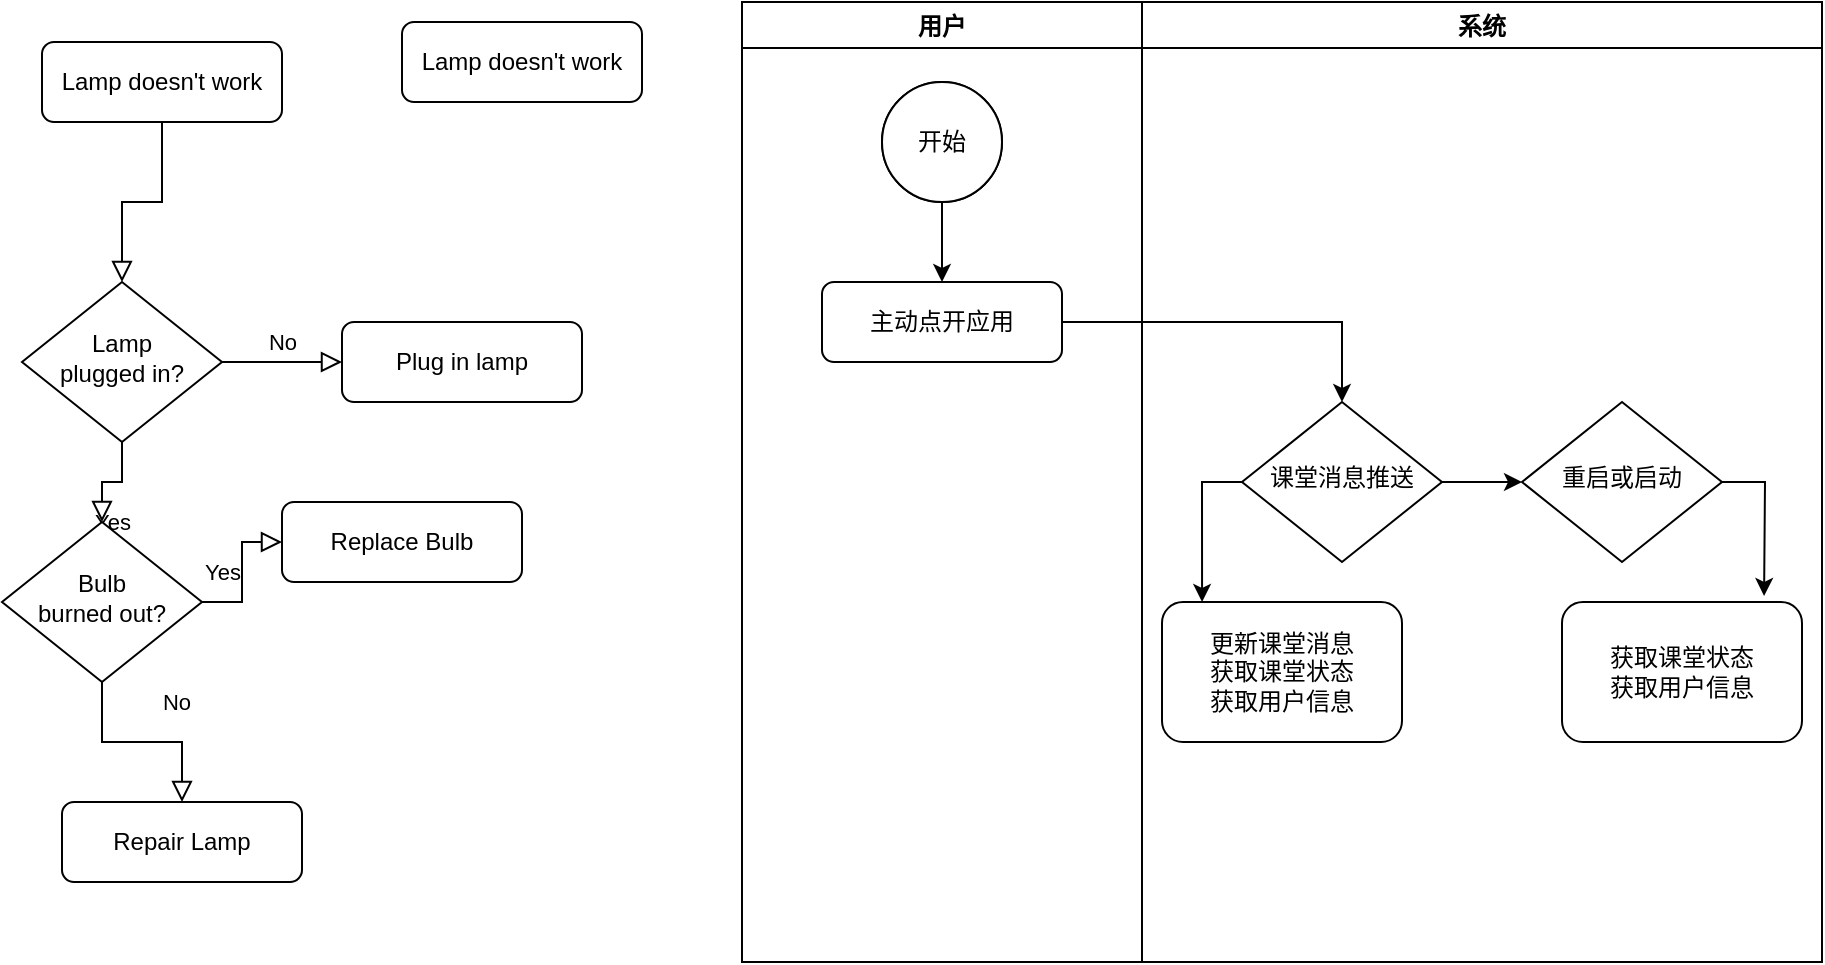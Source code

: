 <mxfile version="15.7.3" type="github">
  <diagram id="C5RBs43oDa-KdzZeNtuy" name="Page-1">
    <mxGraphModel dx="1038" dy="536" grid="1" gridSize="10" guides="1" tooltips="1" connect="1" arrows="1" fold="1" page="1" pageScale="1" pageWidth="827" pageHeight="1169" math="0" shadow="0">
      <root>
        <mxCell id="WIyWlLk6GJQsqaUBKTNV-0" />
        <mxCell id="WIyWlLk6GJQsqaUBKTNV-1" parent="WIyWlLk6GJQsqaUBKTNV-0" />
        <mxCell id="WIyWlLk6GJQsqaUBKTNV-2" value="" style="rounded=0;html=1;jettySize=auto;orthogonalLoop=1;fontSize=11;endArrow=block;endFill=0;endSize=8;strokeWidth=1;shadow=0;labelBackgroundColor=none;edgeStyle=orthogonalEdgeStyle;" parent="WIyWlLk6GJQsqaUBKTNV-1" source="WIyWlLk6GJQsqaUBKTNV-3" target="WIyWlLk6GJQsqaUBKTNV-6" edge="1">
          <mxGeometry relative="1" as="geometry" />
        </mxCell>
        <mxCell id="WIyWlLk6GJQsqaUBKTNV-3" value="Lamp doesn&#39;t work" style="rounded=1;whiteSpace=wrap;html=1;fontSize=12;glass=0;strokeWidth=1;shadow=0;" parent="WIyWlLk6GJQsqaUBKTNV-1" vertex="1">
          <mxGeometry x="50" y="60" width="120" height="40" as="geometry" />
        </mxCell>
        <mxCell id="WIyWlLk6GJQsqaUBKTNV-4" value="Yes" style="rounded=0;html=1;jettySize=auto;orthogonalLoop=1;fontSize=11;endArrow=block;endFill=0;endSize=8;strokeWidth=1;shadow=0;labelBackgroundColor=none;edgeStyle=orthogonalEdgeStyle;" parent="WIyWlLk6GJQsqaUBKTNV-1" source="WIyWlLk6GJQsqaUBKTNV-6" target="WIyWlLk6GJQsqaUBKTNV-10" edge="1">
          <mxGeometry y="20" relative="1" as="geometry">
            <mxPoint as="offset" />
          </mxGeometry>
        </mxCell>
        <mxCell id="WIyWlLk6GJQsqaUBKTNV-5" value="No" style="edgeStyle=orthogonalEdgeStyle;rounded=0;html=1;jettySize=auto;orthogonalLoop=1;fontSize=11;endArrow=block;endFill=0;endSize=8;strokeWidth=1;shadow=0;labelBackgroundColor=none;" parent="WIyWlLk6GJQsqaUBKTNV-1" source="WIyWlLk6GJQsqaUBKTNV-6" target="WIyWlLk6GJQsqaUBKTNV-7" edge="1">
          <mxGeometry y="10" relative="1" as="geometry">
            <mxPoint as="offset" />
          </mxGeometry>
        </mxCell>
        <mxCell id="WIyWlLk6GJQsqaUBKTNV-6" value="Lamp&lt;br&gt;plugged in?" style="rhombus;whiteSpace=wrap;html=1;shadow=0;fontFamily=Helvetica;fontSize=12;align=center;strokeWidth=1;spacing=6;spacingTop=-4;" parent="WIyWlLk6GJQsqaUBKTNV-1" vertex="1">
          <mxGeometry x="40" y="180" width="100" height="80" as="geometry" />
        </mxCell>
        <mxCell id="WIyWlLk6GJQsqaUBKTNV-7" value="Plug in lamp" style="rounded=1;whiteSpace=wrap;html=1;fontSize=12;glass=0;strokeWidth=1;shadow=0;" parent="WIyWlLk6GJQsqaUBKTNV-1" vertex="1">
          <mxGeometry x="200" y="200" width="120" height="40" as="geometry" />
        </mxCell>
        <mxCell id="WIyWlLk6GJQsqaUBKTNV-8" value="No" style="rounded=0;html=1;jettySize=auto;orthogonalLoop=1;fontSize=11;endArrow=block;endFill=0;endSize=8;strokeWidth=1;shadow=0;labelBackgroundColor=none;edgeStyle=orthogonalEdgeStyle;" parent="WIyWlLk6GJQsqaUBKTNV-1" source="WIyWlLk6GJQsqaUBKTNV-10" target="WIyWlLk6GJQsqaUBKTNV-11" edge="1">
          <mxGeometry x="0.333" y="20" relative="1" as="geometry">
            <mxPoint as="offset" />
          </mxGeometry>
        </mxCell>
        <mxCell id="WIyWlLk6GJQsqaUBKTNV-9" value="Yes" style="edgeStyle=orthogonalEdgeStyle;rounded=0;html=1;jettySize=auto;orthogonalLoop=1;fontSize=11;endArrow=block;endFill=0;endSize=8;strokeWidth=1;shadow=0;labelBackgroundColor=none;" parent="WIyWlLk6GJQsqaUBKTNV-1" source="WIyWlLk6GJQsqaUBKTNV-10" target="WIyWlLk6GJQsqaUBKTNV-12" edge="1">
          <mxGeometry y="10" relative="1" as="geometry">
            <mxPoint as="offset" />
          </mxGeometry>
        </mxCell>
        <mxCell id="WIyWlLk6GJQsqaUBKTNV-10" value="Bulb&lt;br&gt;burned out?" style="rhombus;whiteSpace=wrap;html=1;shadow=0;fontFamily=Helvetica;fontSize=12;align=center;strokeWidth=1;spacing=6;spacingTop=-4;" parent="WIyWlLk6GJQsqaUBKTNV-1" vertex="1">
          <mxGeometry x="30" y="300" width="100" height="80" as="geometry" />
        </mxCell>
        <mxCell id="WIyWlLk6GJQsqaUBKTNV-11" value="Repair Lamp" style="rounded=1;whiteSpace=wrap;html=1;fontSize=12;glass=0;strokeWidth=1;shadow=0;" parent="WIyWlLk6GJQsqaUBKTNV-1" vertex="1">
          <mxGeometry x="60" y="440" width="120" height="40" as="geometry" />
        </mxCell>
        <mxCell id="WIyWlLk6GJQsqaUBKTNV-12" value="Replace Bulb" style="rounded=1;whiteSpace=wrap;html=1;fontSize=12;glass=0;strokeWidth=1;shadow=0;" parent="WIyWlLk6GJQsqaUBKTNV-1" vertex="1">
          <mxGeometry x="170" y="290" width="120" height="40" as="geometry" />
        </mxCell>
        <mxCell id="rg1bPZxl6Bhc_3skikue-0" value="用户" style="swimlane;" vertex="1" parent="WIyWlLk6GJQsqaUBKTNV-1">
          <mxGeometry x="400" y="40" width="200" height="480" as="geometry" />
        </mxCell>
        <mxCell id="rg1bPZxl6Bhc_3skikue-1" value="开始" style="ellipse;whiteSpace=wrap;html=1;aspect=fixed;" vertex="1" parent="rg1bPZxl6Bhc_3skikue-0">
          <mxGeometry x="70" y="40" width="60" height="60" as="geometry" />
        </mxCell>
        <mxCell id="rg1bPZxl6Bhc_3skikue-5" style="edgeStyle=orthogonalEdgeStyle;rounded=0;orthogonalLoop=1;jettySize=auto;html=1;exitX=0.5;exitY=1;exitDx=0;exitDy=0;entryX=0.5;entryY=0;entryDx=0;entryDy=0;" edge="1" parent="rg1bPZxl6Bhc_3skikue-0" source="rg1bPZxl6Bhc_3skikue-2" target="rg1bPZxl6Bhc_3skikue-3">
          <mxGeometry relative="1" as="geometry" />
        </mxCell>
        <mxCell id="rg1bPZxl6Bhc_3skikue-2" value="开始" style="ellipse;whiteSpace=wrap;html=1;aspect=fixed;" vertex="1" parent="rg1bPZxl6Bhc_3skikue-0">
          <mxGeometry x="70" y="40" width="60" height="60" as="geometry" />
        </mxCell>
        <mxCell id="rg1bPZxl6Bhc_3skikue-3" value="主动点开应用" style="rounded=1;whiteSpace=wrap;html=1;fontSize=12;glass=0;strokeWidth=1;shadow=0;" vertex="1" parent="rg1bPZxl6Bhc_3skikue-0">
          <mxGeometry x="40" y="140" width="120" height="40" as="geometry" />
        </mxCell>
        <mxCell id="rg1bPZxl6Bhc_3skikue-4" value="系统" style="swimlane;" vertex="1" parent="WIyWlLk6GJQsqaUBKTNV-1">
          <mxGeometry x="600" y="40" width="340" height="480" as="geometry" />
        </mxCell>
        <mxCell id="rg1bPZxl6Bhc_3skikue-10" style="edgeStyle=orthogonalEdgeStyle;rounded=0;orthogonalLoop=1;jettySize=auto;html=1;exitX=0;exitY=0.5;exitDx=0;exitDy=0;entryX=0.167;entryY=0;entryDx=0;entryDy=0;entryPerimeter=0;" edge="1" parent="rg1bPZxl6Bhc_3skikue-4" source="rg1bPZxl6Bhc_3skikue-7" target="rg1bPZxl6Bhc_3skikue-9">
          <mxGeometry relative="1" as="geometry" />
        </mxCell>
        <mxCell id="rg1bPZxl6Bhc_3skikue-13" style="edgeStyle=orthogonalEdgeStyle;rounded=0;orthogonalLoop=1;jettySize=auto;html=1;exitX=1;exitY=0.5;exitDx=0;exitDy=0;entryX=0;entryY=0.5;entryDx=0;entryDy=0;" edge="1" parent="rg1bPZxl6Bhc_3skikue-4" source="rg1bPZxl6Bhc_3skikue-7" target="rg1bPZxl6Bhc_3skikue-12">
          <mxGeometry relative="1" as="geometry" />
        </mxCell>
        <mxCell id="rg1bPZxl6Bhc_3skikue-7" value="课堂消息推送" style="rhombus;whiteSpace=wrap;html=1;shadow=0;fontFamily=Helvetica;fontSize=12;align=center;strokeWidth=1;spacing=6;spacingTop=-4;" vertex="1" parent="rg1bPZxl6Bhc_3skikue-4">
          <mxGeometry x="50" y="200" width="100" height="80" as="geometry" />
        </mxCell>
        <mxCell id="rg1bPZxl6Bhc_3skikue-9" value="&lt;div&gt;更新课堂消息&lt;/div&gt;&lt;div&gt;获取课堂状态&lt;br&gt;&lt;/div&gt;&lt;div&gt;获取用户信息&lt;br&gt;&lt;/div&gt;" style="rounded=1;whiteSpace=wrap;html=1;fontSize=12;glass=0;strokeWidth=1;shadow=0;" vertex="1" parent="rg1bPZxl6Bhc_3skikue-4">
          <mxGeometry x="10" y="300" width="120" height="70" as="geometry" />
        </mxCell>
        <mxCell id="rg1bPZxl6Bhc_3skikue-16" style="edgeStyle=orthogonalEdgeStyle;rounded=0;orthogonalLoop=1;jettySize=auto;html=1;exitX=1;exitY=0.5;exitDx=0;exitDy=0;entryX=0.842;entryY=-0.075;entryDx=0;entryDy=0;entryPerimeter=0;" edge="1" parent="rg1bPZxl6Bhc_3skikue-4" source="rg1bPZxl6Bhc_3skikue-12">
          <mxGeometry relative="1" as="geometry">
            <mxPoint x="311.04" y="297" as="targetPoint" />
          </mxGeometry>
        </mxCell>
        <mxCell id="rg1bPZxl6Bhc_3skikue-12" value="重启或启动" style="rhombus;whiteSpace=wrap;html=1;shadow=0;fontFamily=Helvetica;fontSize=12;align=center;strokeWidth=1;spacing=6;spacingTop=-4;" vertex="1" parent="rg1bPZxl6Bhc_3skikue-4">
          <mxGeometry x="190" y="200" width="100" height="80" as="geometry" />
        </mxCell>
        <mxCell id="rg1bPZxl6Bhc_3skikue-17" value="&lt;div&gt;获取课堂状态&lt;br&gt;&lt;/div&gt;&lt;div&gt;获取用户信息&lt;br&gt;&lt;/div&gt;" style="rounded=1;whiteSpace=wrap;html=1;fontSize=12;glass=0;strokeWidth=1;shadow=0;" vertex="1" parent="rg1bPZxl6Bhc_3skikue-4">
          <mxGeometry x="210" y="300" width="120" height="70" as="geometry" />
        </mxCell>
        <mxCell id="rg1bPZxl6Bhc_3skikue-6" value="Lamp doesn&#39;t work" style="rounded=1;whiteSpace=wrap;html=1;fontSize=12;glass=0;strokeWidth=1;shadow=0;" vertex="1" parent="WIyWlLk6GJQsqaUBKTNV-1">
          <mxGeometry x="230" y="50" width="120" height="40" as="geometry" />
        </mxCell>
        <mxCell id="rg1bPZxl6Bhc_3skikue-8" style="edgeStyle=orthogonalEdgeStyle;rounded=0;orthogonalLoop=1;jettySize=auto;html=1;exitX=1;exitY=0.5;exitDx=0;exitDy=0;entryX=0.5;entryY=0;entryDx=0;entryDy=0;" edge="1" parent="WIyWlLk6GJQsqaUBKTNV-1" source="rg1bPZxl6Bhc_3skikue-3" target="rg1bPZxl6Bhc_3skikue-7">
          <mxGeometry relative="1" as="geometry" />
        </mxCell>
      </root>
    </mxGraphModel>
  </diagram>
</mxfile>

